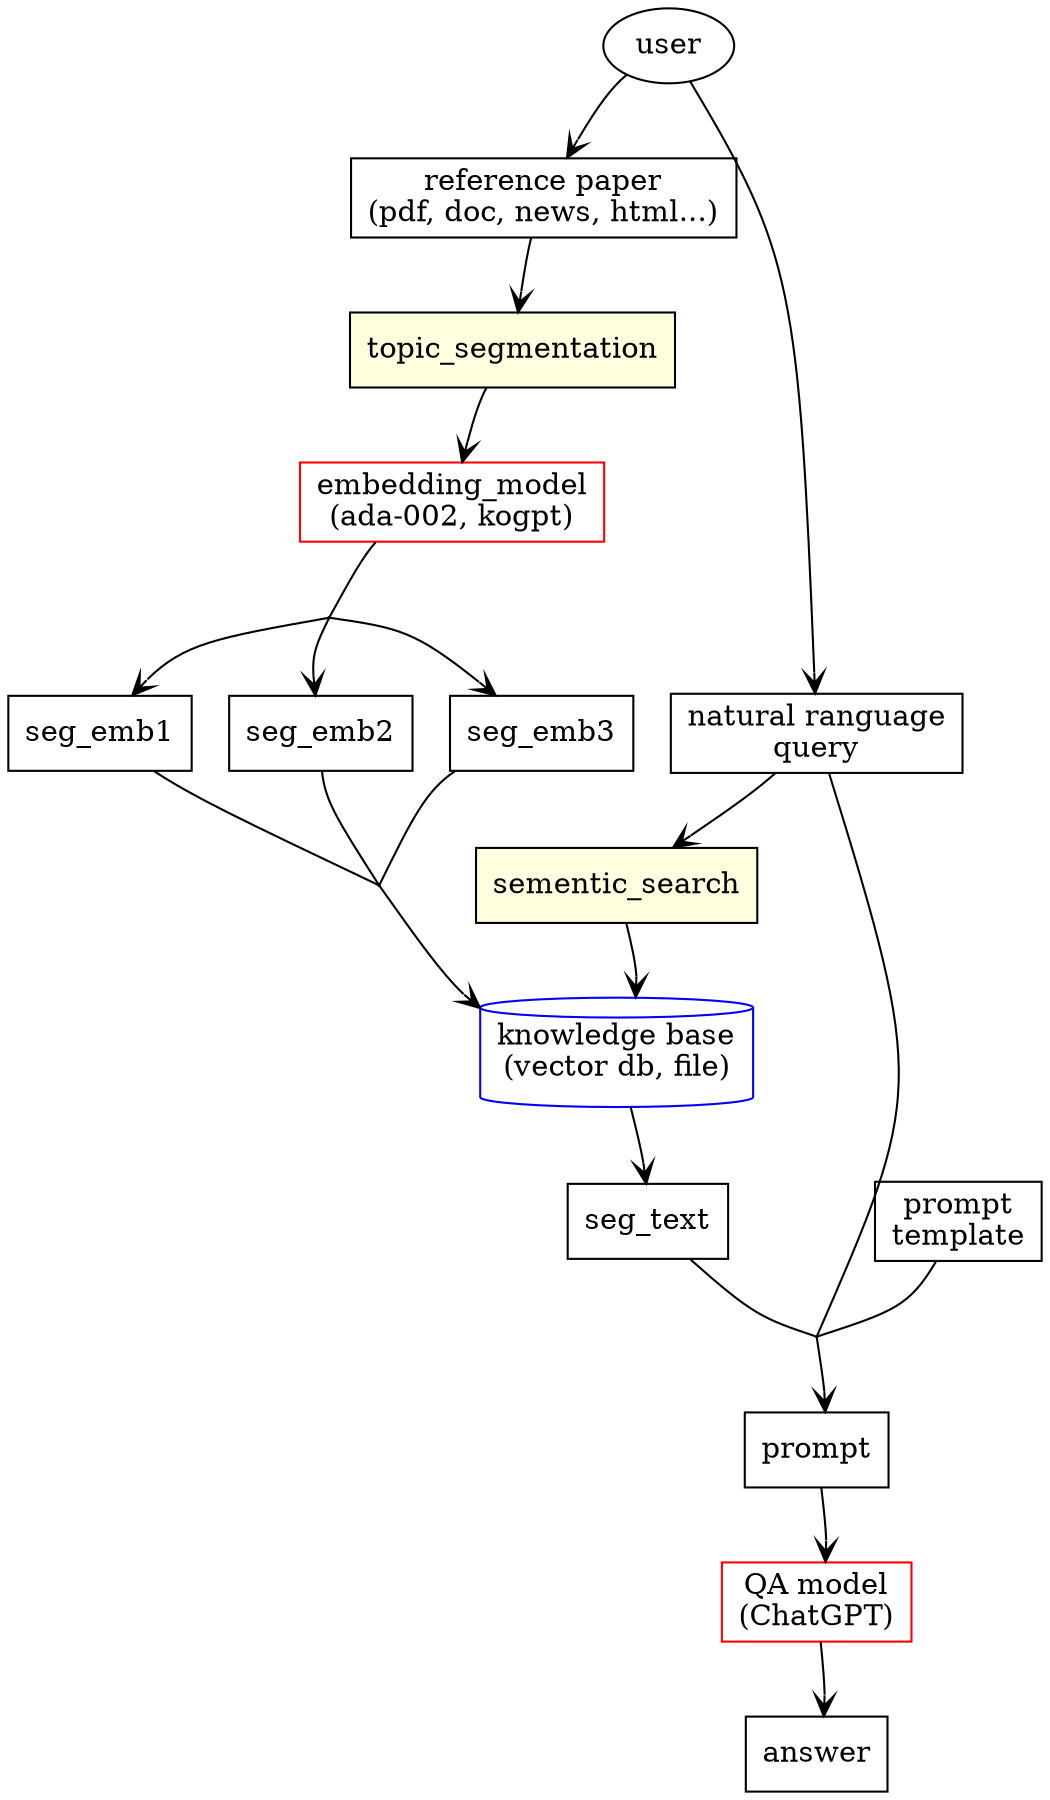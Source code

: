 // dot -Tpng comp.dot -o comp.png

digraph g {
    // graph [pad="0.5", nodesep="0.2", ranksep="0"];
    // splines = ortho
    splines = curved
    node[shape = box]
    edge[arrowhead = vee]

    user [shape="oval"]
    paper [label="reference paper\n(pdf, doc, news, html...)"]
    promot_tmpl [label="prompt\ntemplate"]
    nl_query [label="natural ranguage\nquery"]
    sementic_search [label="sementic_search" style=filled fillcolor=lightyellow]
    user -> paper
    user -> nl_query
    nl_query -> sementic_search
    sementic_search -> kb -> seg_text
    d3 [shape=point,width=0.01,height=0.01]
    {promot_tmpl, nl_query, seg_text} -> d3 [dir=none]
    d3 -> prompt

    kb [label="knowledge base\n(vector db, file)" color=blue shape=cylinder]
    seg_emb1
    seg_emb2
    seg_emb3
    d2 [shape=point,width=0.01,height=0.01]
    {seg_emb1, seg_emb2, seg_emb3} -> d2 [dir=none]
    d2 -> kb

    topic_segmentation [label="topic_segmentation" style=filled fillcolor=lightyellow]
    emb_model [label="embedding_model\n(ada-002, kogpt)" color=red]
    qa_model [label="QA model\n(ChatGPT)" color=red]

    paper -> topic_segmentation
    topic_segmentation -> emb_model 
    d1 [shape=point,width=0.01,height=0.01]
    emb_model -> d1 [dir=none]
    d1 -> {seg_emb1, seg_emb2, seg_emb3};
    prompt -> qa_model 
    qa_model -> answer

}